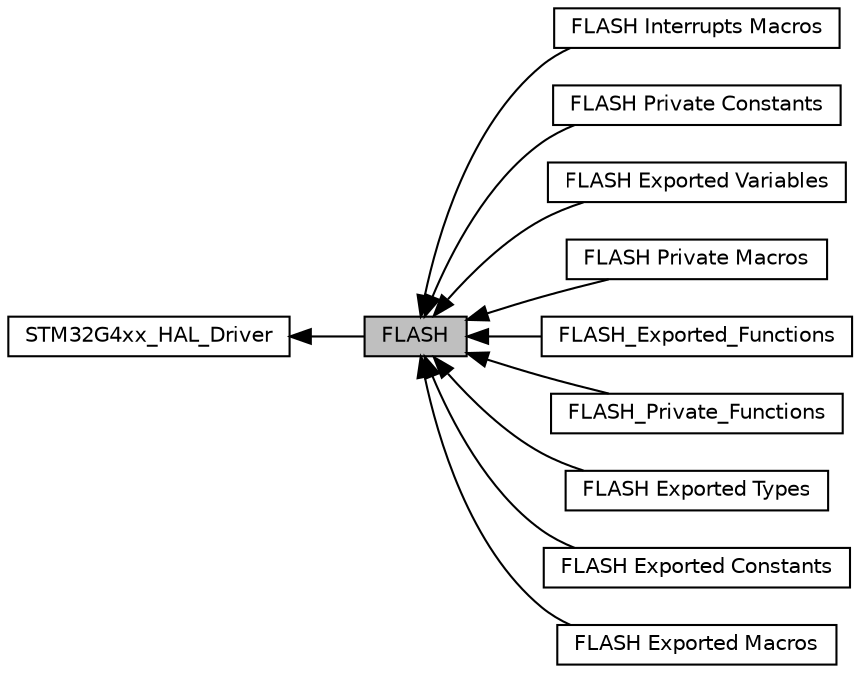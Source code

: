 digraph "FLASH"
{
  edge [fontname="Helvetica",fontsize="10",labelfontname="Helvetica",labelfontsize="10"];
  node [fontname="Helvetica",fontsize="10",shape=box];
  rankdir=LR;
  Node6 [label="FLASH Interrupts Macros",height=0.2,width=0.4,color="black", fillcolor="white", style="filled",URL="$group__FLASH__Interrupt.html",tooltip="macros to handle FLASH interrupts"];
  Node8 [label="FLASH Private Constants",height=0.2,width=0.4,color="black", fillcolor="white", style="filled",URL="$group__FLASH__Private__Constants.html",tooltip=" "];
  Node7 [label="FLASH Exported Variables",height=0.2,width=0.4,color="black", fillcolor="white", style="filled",URL="$group__FLASH__Exported__Variables.html",tooltip=" "];
  Node9 [label="FLASH Private Macros",height=0.2,width=0.4,color="black", fillcolor="white", style="filled",URL="$group__FLASH__Private__Macros.html",tooltip=" "];
  Node10 [label="FLASH_Exported_Functions",height=0.2,width=0.4,color="black", fillcolor="white", style="filled",URL="$group__FLASH__Exported__Functions.html",tooltip=" "];
  Node11 [label="FLASH_Private_Functions",height=0.2,width=0.4,color="black", fillcolor="white", style="filled",URL="$group__FLASH__Private__Functions.html",tooltip=" "];
  Node3 [label="FLASH Exported Types",height=0.2,width=0.4,color="black", fillcolor="white", style="filled",URL="$group__FLASH__Exported__Types.html",tooltip=" "];
  Node4 [label="FLASH Exported Constants",height=0.2,width=0.4,color="black", fillcolor="white", style="filled",URL="$group__FLASH__Exported__Constants.html",tooltip=" "];
  Node5 [label="FLASH Exported Macros",height=0.2,width=0.4,color="black", fillcolor="white", style="filled",URL="$group__FLASH__Exported__Macros.html",tooltip="macros to control FLASH features"];
  Node2 [label="STM32G4xx_HAL_Driver",height=0.2,width=0.4,color="black", fillcolor="white", style="filled",URL="$group__STM32G4xx__HAL__Driver.html",tooltip=" "];
  Node1 [label="FLASH",height=0.2,width=0.4,color="black", fillcolor="grey75", style="filled", fontcolor="black",tooltip="FLASH HAL module driver."];
  Node2->Node1 [shape=plaintext, dir="back", style="solid"];
  Node1->Node3 [shape=plaintext, dir="back", style="solid"];
  Node1->Node4 [shape=plaintext, dir="back", style="solid"];
  Node1->Node5 [shape=plaintext, dir="back", style="solid"];
  Node1->Node6 [shape=plaintext, dir="back", style="solid"];
  Node1->Node7 [shape=plaintext, dir="back", style="solid"];
  Node1->Node8 [shape=plaintext, dir="back", style="solid"];
  Node1->Node9 [shape=plaintext, dir="back", style="solid"];
  Node1->Node10 [shape=plaintext, dir="back", style="solid"];
  Node1->Node11 [shape=plaintext, dir="back", style="solid"];
}
